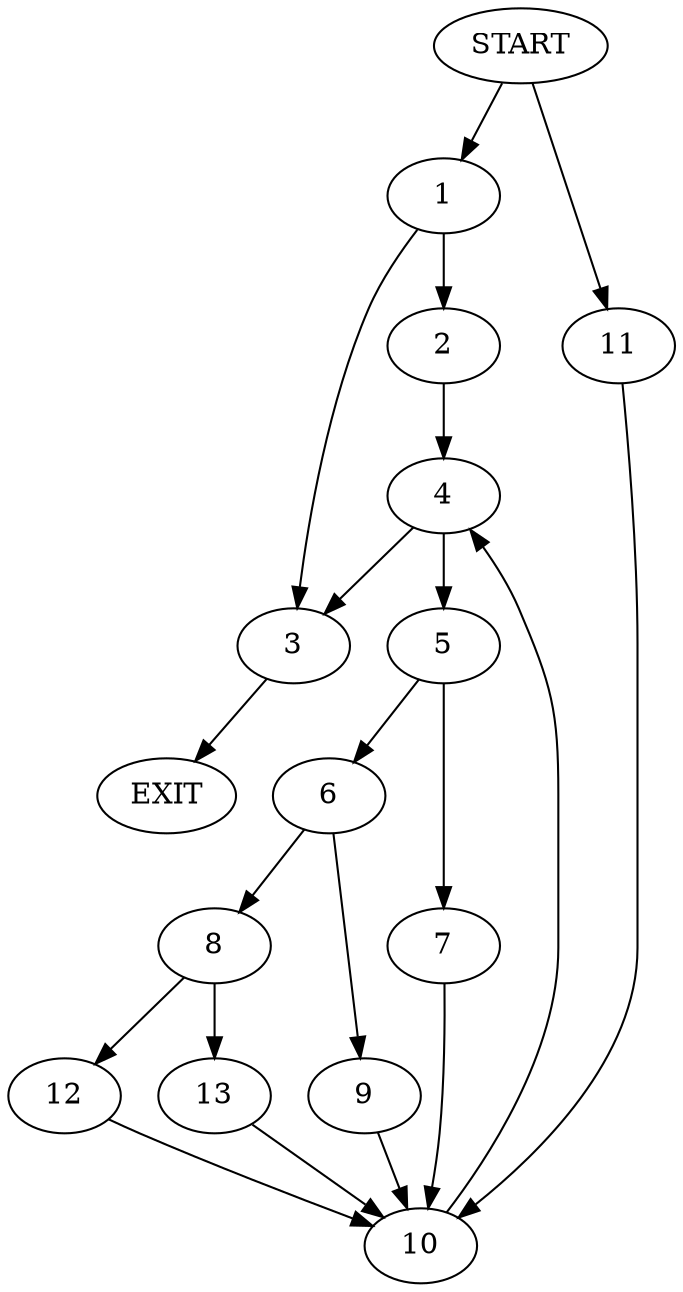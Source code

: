 digraph {
0 [label="START"]
14 [label="EXIT"]
0 -> 1
1 -> 2
1 -> 3
3 -> 14
2 -> 4
4 -> 3
4 -> 5
5 -> 6
5 -> 7
6 -> 8
6 -> 9
7 -> 10
10 -> 4
0 -> 11
11 -> 10
9 -> 10
8 -> 12
8 -> 13
13 -> 10
12 -> 10
}
